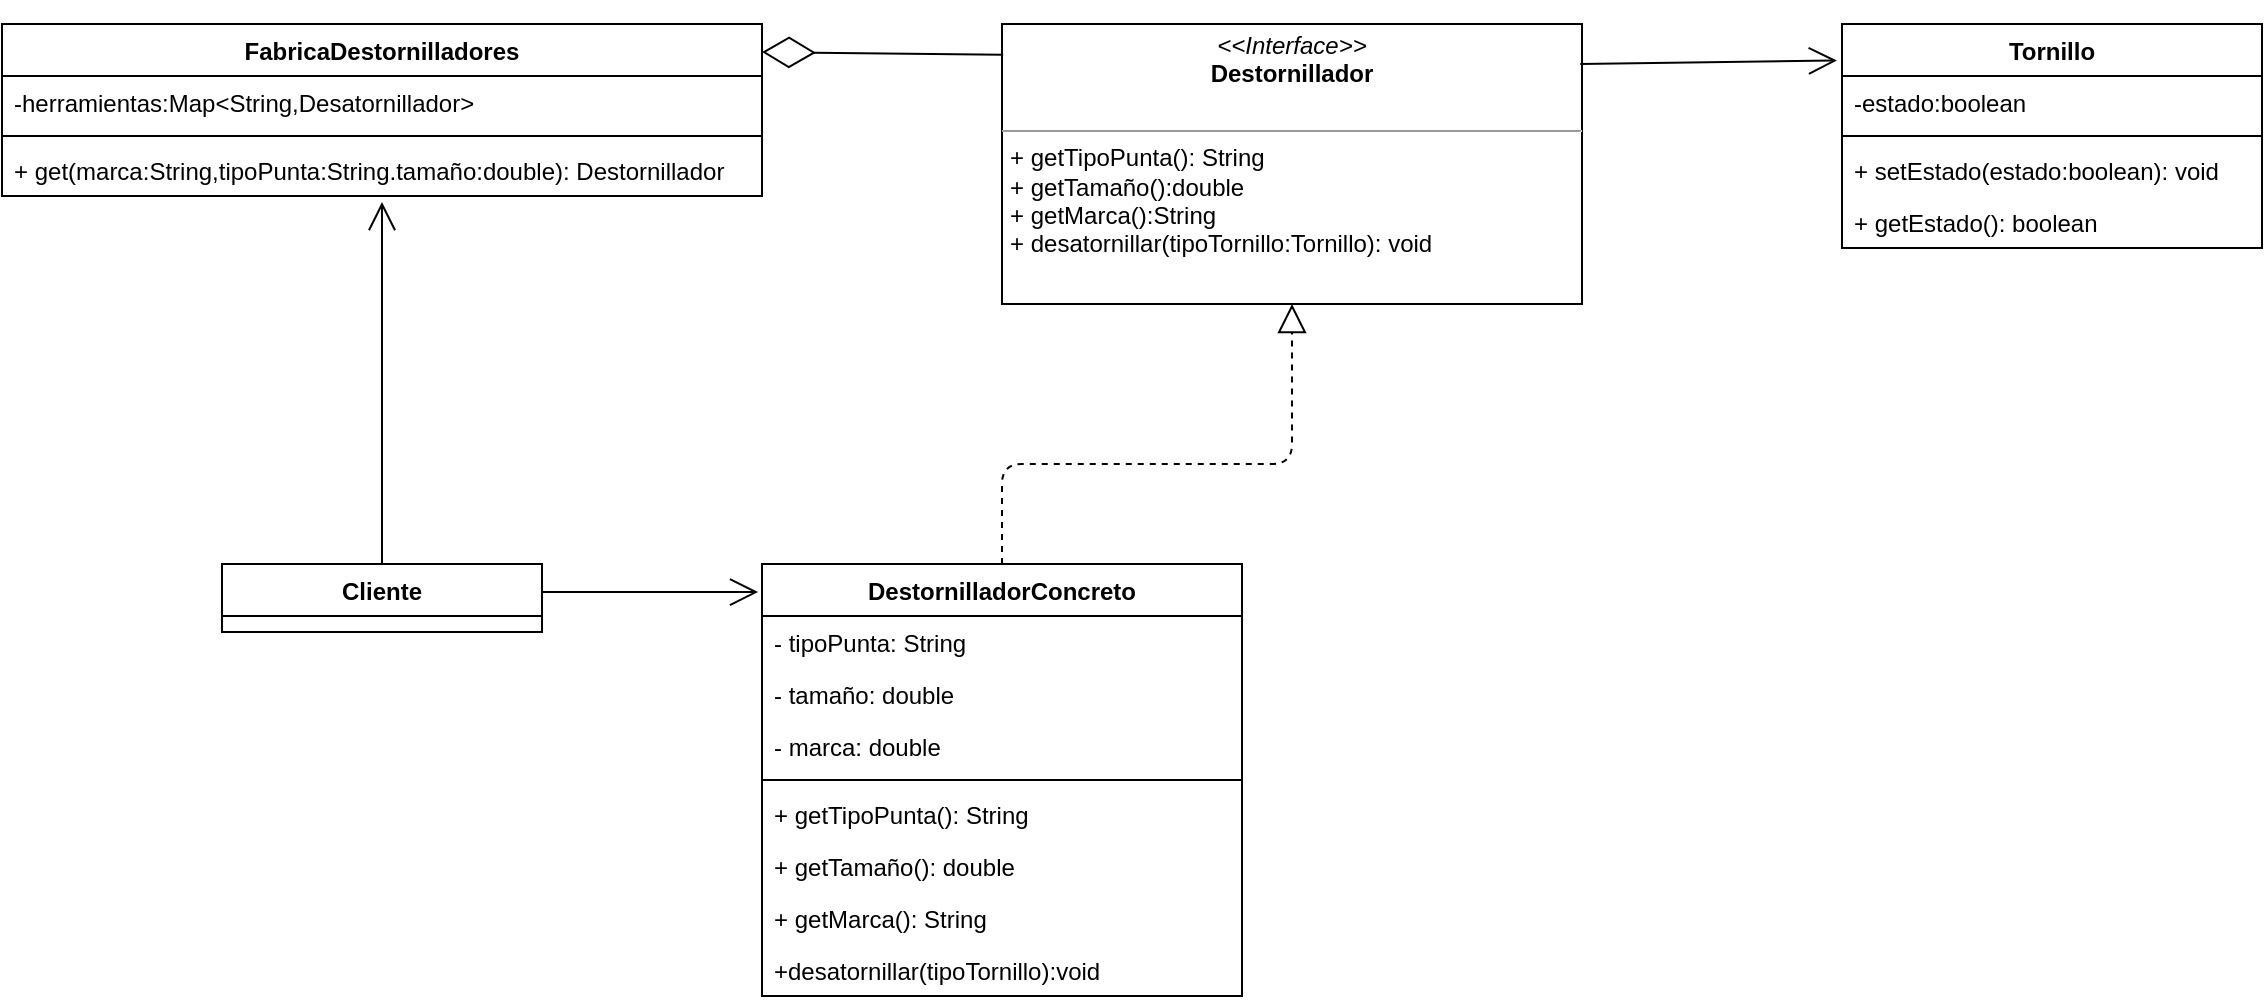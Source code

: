 <mxfile version="13.6.2" type="device"><diagram id="Pxe6_iFDV-3MC2BxYGIa" name="Clases"><mxGraphModel dx="1240" dy="706" grid="1" gridSize="10" guides="1" tooltips="1" connect="1" arrows="1" fold="1" page="1" pageScale="1" pageWidth="1920" pageHeight="1200" math="0" shadow="0"><root><mxCell id="0"/><mxCell id="1" parent="0"/><mxCell id="z9F_wFbRLUvwu6NkD1O2-1" value="&lt;p style=&quot;margin: 0px ; margin-top: 4px ; text-align: center&quot;&gt;&lt;i&gt;&amp;lt;&amp;lt;Interface&amp;gt;&amp;gt;&lt;/i&gt;&lt;br&gt;&lt;b&gt;Destornillador&lt;/b&gt;&lt;/p&gt;&lt;p style=&quot;margin: 0px ; margin-left: 4px&quot;&gt;&lt;br&gt;&lt;/p&gt;&lt;hr size=&quot;1&quot;&gt;&lt;p style=&quot;margin: 0px ; margin-left: 4px&quot;&gt;+ getTipoPunta(): String&lt;/p&gt;&lt;p style=&quot;margin: 0px ; margin-left: 4px&quot;&gt;+ getTamaño():double&lt;/p&gt;&lt;p style=&quot;margin: 0px ; margin-left: 4px&quot;&gt;+ getMarca():String&lt;br&gt;+ desatornillar(tipoTornillo:Tornillo): void&lt;/p&gt;" style="verticalAlign=top;align=left;overflow=fill;fontSize=12;fontFamily=Helvetica;html=1;" parent="1" vertex="1"><mxGeometry x="800" y="140" width="290" height="140" as="geometry"/></mxCell><mxCell id="z9F_wFbRLUvwu6NkD1O2-12" value="" style="endArrow=open;endFill=1;endSize=12;html=1;exitX=0.5;exitY=0;exitDx=0;exitDy=0;entryX=0.5;entryY=1.115;entryDx=0;entryDy=0;entryPerimeter=0;" parent="1" source="z9F_wFbRLUvwu6NkD1O2-6" target="z9F_wFbRLUvwu6NkD1O2-5" edge="1"><mxGeometry width="160" relative="1" as="geometry"><mxPoint x="670" y="260" as="sourcePoint"/><mxPoint x="830" y="260" as="targetPoint"/></mxGeometry></mxCell><mxCell id="z9F_wFbRLUvwu6NkD1O2-18" value="" style="endArrow=block;dashed=1;endFill=0;endSize=12;html=1;exitX=0.5;exitY=0;exitDx=0;exitDy=0;entryX=0.5;entryY=1;entryDx=0;entryDy=0;" parent="1" source="z9F_wFbRLUvwu6NkD1O2-14" target="z9F_wFbRLUvwu6NkD1O2-1" edge="1"><mxGeometry width="160" relative="1" as="geometry"><mxPoint x="670" y="260" as="sourcePoint"/><mxPoint x="830" y="260" as="targetPoint"/><Array as="points"><mxPoint x="800" y="360"/><mxPoint x="945" y="360"/></Array></mxGeometry></mxCell><mxCell id="z9F_wFbRLUvwu6NkD1O2-19" value="" style="endArrow=diamondThin;endFill=0;endSize=24;html=1;entryX=1;entryY=0.163;entryDx=0;entryDy=0;entryPerimeter=0;exitX=0.002;exitY=0.11;exitDx=0;exitDy=0;exitPerimeter=0;" parent="1" source="z9F_wFbRLUvwu6NkD1O2-1" target="z9F_wFbRLUvwu6NkD1O2-2" edge="1"><mxGeometry width="160" relative="1" as="geometry"><mxPoint x="670" y="260" as="sourcePoint"/><mxPoint x="830" y="260" as="targetPoint"/></mxGeometry></mxCell><mxCell id="z9F_wFbRLUvwu6NkD1O2-21" value="" style="endArrow=open;endFill=1;endSize=12;html=1;entryX=-0.008;entryY=0.065;entryDx=0;entryDy=0;entryPerimeter=0;" parent="1" target="z9F_wFbRLUvwu6NkD1O2-14" edge="1"><mxGeometry width="160" relative="1" as="geometry"><mxPoint x="570" y="424" as="sourcePoint"/><mxPoint x="880" y="330" as="targetPoint"/></mxGeometry></mxCell><mxCell id="z9F_wFbRLUvwu6NkD1O2-42" value="" style="endArrow=open;endFill=1;endSize=12;html=1;exitX=0.997;exitY=0.143;exitDx=0;exitDy=0;exitPerimeter=0;entryX=-0.012;entryY=0.163;entryDx=0;entryDy=0;entryPerimeter=0;" parent="1" source="z9F_wFbRLUvwu6NkD1O2-1" target="z9F_wFbRLUvwu6NkD1O2-37" edge="1"><mxGeometry width="160" relative="1" as="geometry"><mxPoint x="1040" y="280" as="sourcePoint"/><mxPoint x="1200" y="280" as="targetPoint"/></mxGeometry></mxCell><mxCell id="z9F_wFbRLUvwu6NkD1O2-6" value="Cliente" style="swimlane;fontStyle=1;align=center;verticalAlign=top;childLayout=stackLayout;horizontal=1;startSize=26;horizontalStack=0;resizeParent=1;resizeParentMax=0;resizeLast=0;collapsible=1;marginBottom=0;" parent="1" vertex="1"><mxGeometry x="410" y="410" width="160" height="34" as="geometry"><mxRectangle x="145" y="420" width="70" height="26" as="alternateBounds"/></mxGeometry></mxCell><mxCell id="z9F_wFbRLUvwu6NkD1O2-14" value="DestornilladorConcreto" style="swimlane;fontStyle=1;align=center;verticalAlign=top;childLayout=stackLayout;horizontal=1;startSize=26;horizontalStack=0;resizeParent=1;resizeParentMax=0;resizeLast=0;collapsible=1;marginBottom=0;" parent="1" vertex="1"><mxGeometry x="680" y="410" width="240" height="216" as="geometry"/></mxCell><mxCell id="z9F_wFbRLUvwu6NkD1O2-15" value="- tipoPunta: String" style="text;strokeColor=none;fillColor=none;align=left;verticalAlign=top;spacingLeft=4;spacingRight=4;overflow=hidden;rotatable=0;points=[[0,0.5],[1,0.5]];portConstraint=eastwest;" parent="z9F_wFbRLUvwu6NkD1O2-14" vertex="1"><mxGeometry y="26" width="240" height="26" as="geometry"/></mxCell><mxCell id="z9F_wFbRLUvwu6NkD1O2-34" value="- tamaño: double" style="text;strokeColor=none;fillColor=none;align=left;verticalAlign=top;spacingLeft=4;spacingRight=4;overflow=hidden;rotatable=0;points=[[0,0.5],[1,0.5]];portConstraint=eastwest;" parent="z9F_wFbRLUvwu6NkD1O2-14" vertex="1"><mxGeometry y="52" width="240" height="26" as="geometry"/></mxCell><mxCell id="z9F_wFbRLUvwu6NkD1O2-35" value="- marca: double" style="text;strokeColor=none;fillColor=none;align=left;verticalAlign=top;spacingLeft=4;spacingRight=4;overflow=hidden;rotatable=0;points=[[0,0.5],[1,0.5]];portConstraint=eastwest;" parent="z9F_wFbRLUvwu6NkD1O2-14" vertex="1"><mxGeometry y="78" width="240" height="26" as="geometry"/></mxCell><mxCell id="z9F_wFbRLUvwu6NkD1O2-16" value="" style="line;strokeWidth=1;fillColor=none;align=left;verticalAlign=middle;spacingTop=-1;spacingLeft=3;spacingRight=3;rotatable=0;labelPosition=right;points=[];portConstraint=eastwest;" parent="z9F_wFbRLUvwu6NkD1O2-14" vertex="1"><mxGeometry y="104" width="240" height="8" as="geometry"/></mxCell><mxCell id="z9F_wFbRLUvwu6NkD1O2-17" value="+ getTipoPunta(): String" style="text;strokeColor=none;fillColor=none;align=left;verticalAlign=top;spacingLeft=4;spacingRight=4;overflow=hidden;rotatable=0;points=[[0,0.5],[1,0.5]];portConstraint=eastwest;" parent="z9F_wFbRLUvwu6NkD1O2-14" vertex="1"><mxGeometry y="112" width="240" height="26" as="geometry"/></mxCell><mxCell id="z9F_wFbRLUvwu6NkD1O2-26" value="+ getTamaño(): double" style="text;strokeColor=none;fillColor=none;align=left;verticalAlign=top;spacingLeft=4;spacingRight=4;overflow=hidden;rotatable=0;points=[[0,0.5],[1,0.5]];portConstraint=eastwest;" parent="z9F_wFbRLUvwu6NkD1O2-14" vertex="1"><mxGeometry y="138" width="240" height="26" as="geometry"/></mxCell><mxCell id="z9F_wFbRLUvwu6NkD1O2-32" value="+ getMarca(): String" style="text;strokeColor=none;fillColor=none;align=left;verticalAlign=top;spacingLeft=4;spacingRight=4;overflow=hidden;rotatable=0;points=[[0,0.5],[1,0.5]];portConstraint=eastwest;" parent="z9F_wFbRLUvwu6NkD1O2-14" vertex="1"><mxGeometry y="164" width="240" height="26" as="geometry"/></mxCell><mxCell id="z9F_wFbRLUvwu6NkD1O2-33" value="+desatornillar(tipoTornillo):void" style="text;strokeColor=none;fillColor=none;align=left;verticalAlign=top;spacingLeft=4;spacingRight=4;overflow=hidden;rotatable=0;points=[[0,0.5],[1,0.5]];portConstraint=eastwest;" parent="z9F_wFbRLUvwu6NkD1O2-14" vertex="1"><mxGeometry y="190" width="240" height="26" as="geometry"/></mxCell><mxCell id="z9F_wFbRLUvwu6NkD1O2-37" value="Tornillo" style="swimlane;fontStyle=1;align=center;verticalAlign=top;childLayout=stackLayout;horizontal=1;startSize=26;horizontalStack=0;resizeParent=1;resizeParentMax=0;resizeLast=0;collapsible=1;marginBottom=0;" parent="1" vertex="1"><mxGeometry x="1220" y="140" width="210" height="112" as="geometry"/></mxCell><mxCell id="z9F_wFbRLUvwu6NkD1O2-38" value="-estado:boolean" style="text;strokeColor=none;fillColor=none;align=left;verticalAlign=top;spacingLeft=4;spacingRight=4;overflow=hidden;rotatable=0;points=[[0,0.5],[1,0.5]];portConstraint=eastwest;" parent="z9F_wFbRLUvwu6NkD1O2-37" vertex="1"><mxGeometry y="26" width="210" height="26" as="geometry"/></mxCell><mxCell id="z9F_wFbRLUvwu6NkD1O2-39" value="" style="line;strokeWidth=1;fillColor=none;align=left;verticalAlign=middle;spacingTop=-1;spacingLeft=3;spacingRight=3;rotatable=0;labelPosition=right;points=[];portConstraint=eastwest;" parent="z9F_wFbRLUvwu6NkD1O2-37" vertex="1"><mxGeometry y="52" width="210" height="8" as="geometry"/></mxCell><mxCell id="z9F_wFbRLUvwu6NkD1O2-40" value="+ setEstado(estado:boolean): void" style="text;strokeColor=none;fillColor=none;align=left;verticalAlign=top;spacingLeft=4;spacingRight=4;overflow=hidden;rotatable=0;points=[[0,0.5],[1,0.5]];portConstraint=eastwest;" parent="z9F_wFbRLUvwu6NkD1O2-37" vertex="1"><mxGeometry y="60" width="210" height="26" as="geometry"/></mxCell><mxCell id="z9F_wFbRLUvwu6NkD1O2-43" value="+ getEstado(): boolean" style="text;strokeColor=none;fillColor=none;align=left;verticalAlign=top;spacingLeft=4;spacingRight=4;overflow=hidden;rotatable=0;points=[[0,0.5],[1,0.5]];portConstraint=eastwest;" parent="z9F_wFbRLUvwu6NkD1O2-37" vertex="1"><mxGeometry y="86" width="210" height="26" as="geometry"/></mxCell><mxCell id="z9F_wFbRLUvwu6NkD1O2-2" value="FabricaDestornilladores" style="swimlane;fontStyle=1;align=center;verticalAlign=top;childLayout=stackLayout;horizontal=1;startSize=26;horizontalStack=0;resizeParent=1;resizeParentMax=0;resizeLast=0;collapsible=1;marginBottom=0;" parent="1" vertex="1"><mxGeometry x="300" y="140" width="380" height="86" as="geometry"/></mxCell><mxCell id="z9F_wFbRLUvwu6NkD1O2-3" value="-herramientas:Map&lt;String,Desatornillador&gt;" style="text;strokeColor=none;fillColor=none;align=left;verticalAlign=top;spacingLeft=4;spacingRight=4;overflow=hidden;rotatable=0;points=[[0,0.5],[1,0.5]];portConstraint=eastwest;" parent="z9F_wFbRLUvwu6NkD1O2-2" vertex="1"><mxGeometry y="26" width="380" height="26" as="geometry"/></mxCell><mxCell id="z9F_wFbRLUvwu6NkD1O2-4" value="" style="line;strokeWidth=1;fillColor=none;align=left;verticalAlign=middle;spacingTop=-1;spacingLeft=3;spacingRight=3;rotatable=0;labelPosition=right;points=[];portConstraint=eastwest;" parent="z9F_wFbRLUvwu6NkD1O2-2" vertex="1"><mxGeometry y="52" width="380" height="8" as="geometry"/></mxCell><mxCell id="z9F_wFbRLUvwu6NkD1O2-5" value="+ get(marca:String,tipoPunta:String.tamaño:double): Destornillador" style="text;strokeColor=none;fillColor=none;align=left;verticalAlign=top;spacingLeft=4;spacingRight=4;overflow=hidden;rotatable=0;points=[[0,0.5],[1,0.5]];portConstraint=eastwest;" parent="z9F_wFbRLUvwu6NkD1O2-2" vertex="1"><mxGeometry y="60" width="380" height="26" as="geometry"/></mxCell></root></mxGraphModel></diagram></mxfile>
